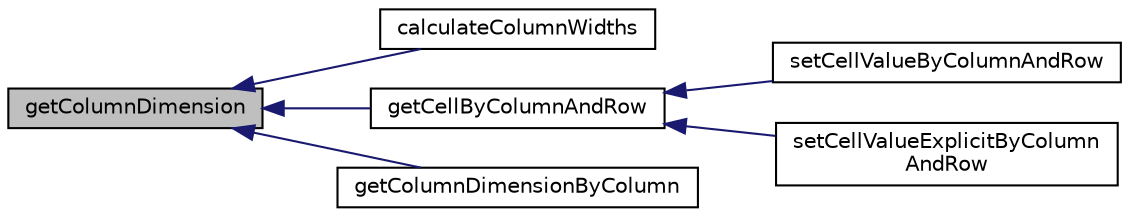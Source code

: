 digraph "getColumnDimension"
{
  edge [fontname="Helvetica",fontsize="10",labelfontname="Helvetica",labelfontsize="10"];
  node [fontname="Helvetica",fontsize="10",shape=record];
  rankdir="LR";
  Node227 [label="getColumnDimension",height=0.2,width=0.4,color="black", fillcolor="grey75", style="filled", fontcolor="black"];
  Node227 -> Node228 [dir="back",color="midnightblue",fontsize="10",style="solid",fontname="Helvetica"];
  Node228 [label="calculateColumnWidths",height=0.2,width=0.4,color="black", fillcolor="white", style="filled",URL="$class_p_h_p_excel___worksheet.html#a13405e40aeb58da79a313d50d177c803"];
  Node227 -> Node229 [dir="back",color="midnightblue",fontsize="10",style="solid",fontname="Helvetica"];
  Node229 [label="getCellByColumnAndRow",height=0.2,width=0.4,color="black", fillcolor="white", style="filled",URL="$class_p_h_p_excel___worksheet.html#a90328afbe800129e347e4252f7f73270"];
  Node229 -> Node230 [dir="back",color="midnightblue",fontsize="10",style="solid",fontname="Helvetica"];
  Node230 [label="setCellValueByColumnAndRow",height=0.2,width=0.4,color="black", fillcolor="white", style="filled",URL="$class_p_h_p_excel___worksheet.html#a7f04970c0f367366ec42f137b00f2855"];
  Node229 -> Node231 [dir="back",color="midnightblue",fontsize="10",style="solid",fontname="Helvetica"];
  Node231 [label="setCellValueExplicitByColumn\lAndRow",height=0.2,width=0.4,color="black", fillcolor="white", style="filled",URL="$class_p_h_p_excel___worksheet.html#a87fa06db4e88dad4f302b25da1b5a551"];
  Node227 -> Node232 [dir="back",color="midnightblue",fontsize="10",style="solid",fontname="Helvetica"];
  Node232 [label="getColumnDimensionByColumn",height=0.2,width=0.4,color="black", fillcolor="white", style="filled",URL="$class_p_h_p_excel___worksheet.html#ab9697ead4cf034c7966da1074e5268f3"];
}
